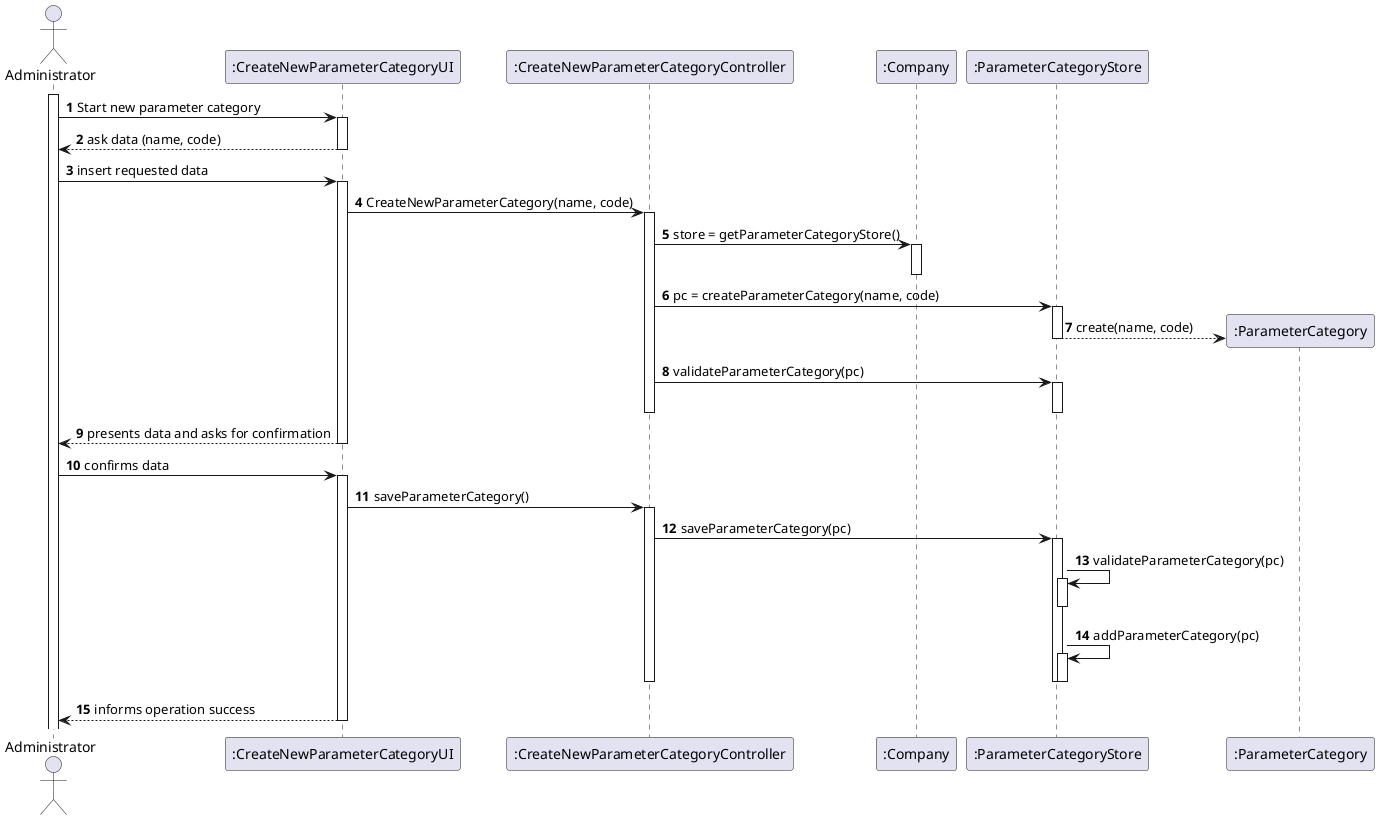 @startuml
autonumber
'hide footbox
actor "Administrator" as ADMIN

participant ":CreateNewParameterCategoryUI" as UI
participant ":CreateNewParameterCategoryController" as CTRL
participant ":Company" as COMP
participant ":ParameterCategoryStore" as PCS
participant ":ParameterCategory" as PC


activate ADMIN
ADMIN -> UI : Start new parameter category
activate UI
UI --> ADMIN : ask data (name, code)
deactivate UI
ADMIN -> UI : insert requested data
activate UI
    UI -> CTRL : CreateNewParameterCategory(name, code)
    activate CTRL
        CTRL -> COMP : store = getParameterCategoryStore()
        activate COMP
        deactivate COMP
        CTRL -> PCS : pc = createParameterCategory(name, code)
        activate PCS
            PCS --> PC** : create(name, code)
        deactivate PCS
        CTRL -> PCS : validateParameterCategory(pc)
        activate PCS
        deactivate PCS
    deactivate CTRL
    UI --> ADMIN : presents data and asks for confirmation
deactivate UI
ADMIN -> UI : confirms data
activate UI
    UI -> CTRL : saveParameterCategory()
    activate CTRL
        CTRL -> PCS : saveParameterCategory(pc)
        activate PCS
            PCS -> PCS : validateParameterCategory(pc)
            activate PCS
            deactivate PCS
            PCS -> PCS : addParameterCategory(pc)
            activate PCS
            deactivate PCS
        deactivate PCS
    deactivate CTRL
    UI --> ADMIN : informs operation success
deactivate UI

@enduml
